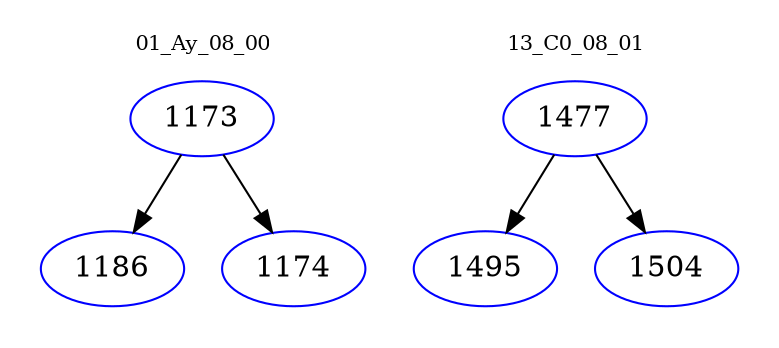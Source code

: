 digraph{
subgraph cluster_0 {
color = white
label = "01_Ay_08_00";
fontsize=10;
T0_1173 [label="1173", color="blue"]
T0_1173 -> T0_1186 [color="black"]
T0_1186 [label="1186", color="blue"]
T0_1173 -> T0_1174 [color="black"]
T0_1174 [label="1174", color="blue"]
}
subgraph cluster_1 {
color = white
label = "13_C0_08_01";
fontsize=10;
T1_1477 [label="1477", color="blue"]
T1_1477 -> T1_1495 [color="black"]
T1_1495 [label="1495", color="blue"]
T1_1477 -> T1_1504 [color="black"]
T1_1504 [label="1504", color="blue"]
}
}
